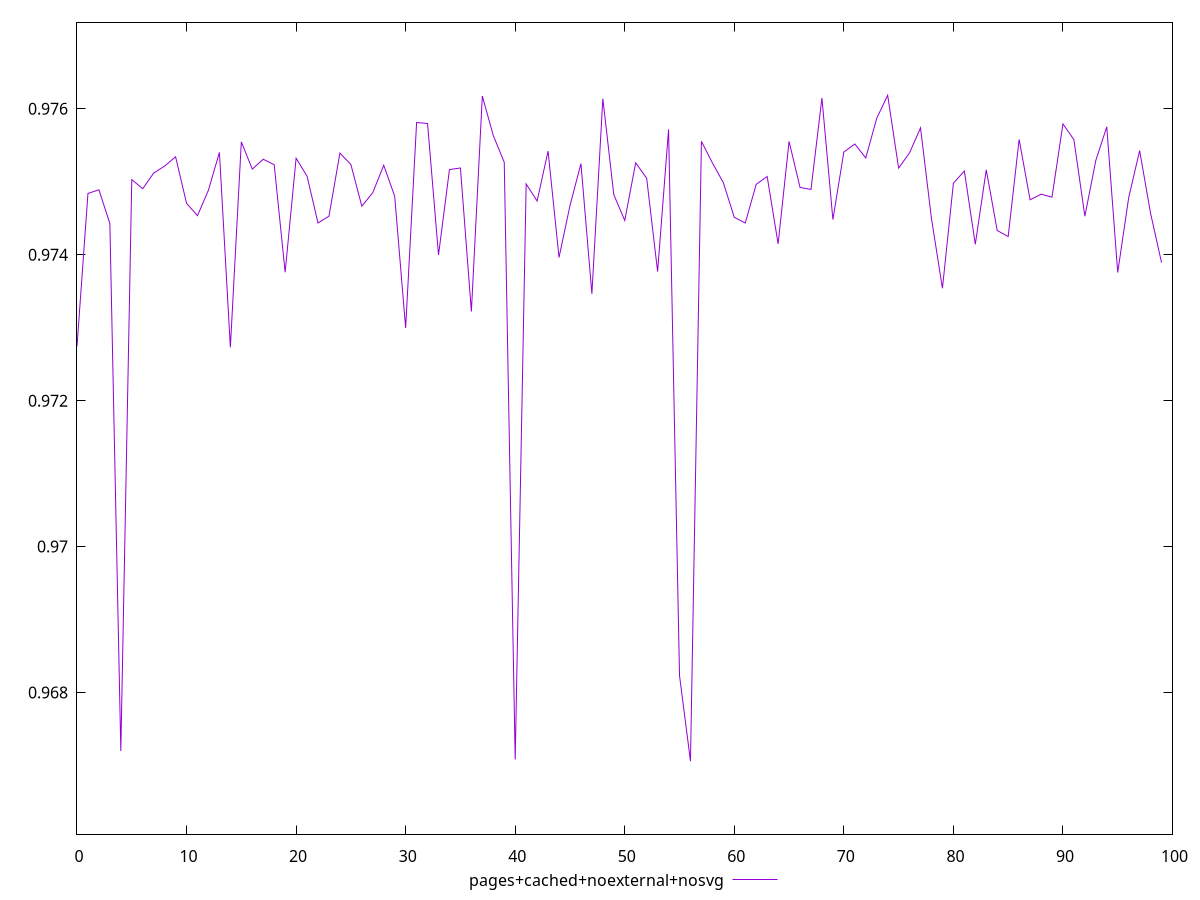 $_pagesCachedNoexternalNosvg <<EOF
0.9727436712485182
0.9748407841549707
0.9748903848524343
0.9744279864925238
0.967198027148841
0.9750303966922751
0.9749054676950218
0.9751199397124408
0.975215867883778
0.9753423781965348
0.9747051906809368
0.9745358748590851
0.9748867002362949
0.9754031796602634
0.9727308386643554
0.9755472056321095
0.9751741391043307
0.9753090300969401
0.975234450721655
0.9737603179820861
0.9753235152634618
0.9750764523841842
0.9744352065488442
0.9745290927936194
0.9753940793646273
0.9752366739283582
0.9746659349951101
0.974851580799585
0.9752265809911673
0.9748012563993869
0.9729976033474363
0.9758132923254601
0.9757984826997697
0.9739975931279274
0.9751676337116487
0.97518963468777
0.9732223072132575
0.9761758222035227
0.9756336998932362
0.9752672849237897
0.9670822153852371
0.9749700610435509
0.9747366980649119
0.9754208370326376
0.9739628670529578
0.9746729565405492
0.9752490239458879
0.9734646910446281
0.9761393641282616
0.9748234332943391
0.9744697201070132
0.9752600838200344
0.9750490082341396
0.9737697927112505
0.9757176221875153
0.9682310693431733
0.9670587276826366
0.9755541619136895
0.9752594324715467
0.9749874796434663
0.974512639520454
0.9744347152304824
0.9749651255814429
0.9750732119866856
0.9741490093687557
0.9755539308797254
0.9749235213770513
0.9748952984463192
0.9761487478927671
0.9744829511311761
0.9754078207353846
0.9755180786925401
0.9753273313872821
0.9758700374134479
0.9761862787870952
0.975187812651487
0.9753975311881258
0.9757397299227379
0.9744930567742134
0.9735405407581115
0.9749803366560581
0.9751479908143462
0.9741431865077963
0.9751643998276767
0.9743322974742512
0.9742500188189183
0.9755804421930254
0.974753631342994
0.9748299111068299
0.974789195298674
0.9757937421097111
0.9755774921634655
0.9745283914285123
0.9752930891959551
0.9757530707626645
0.9737574159778537
0.9747819845196211
0.9754274862893636
0.9745668449197427
0.9738926567811386
EOF
set key outside below
set terminal pngcairo
set output "report_00005_2020-11-02T22-26-11.212Z/speed-index/pages+cached+noexternal+nosvg//score.png"
set yrange [0.9660587276826366:0.9771862787870952]
plot $_pagesCachedNoexternalNosvg title "pages+cached+noexternal+nosvg" with line ,